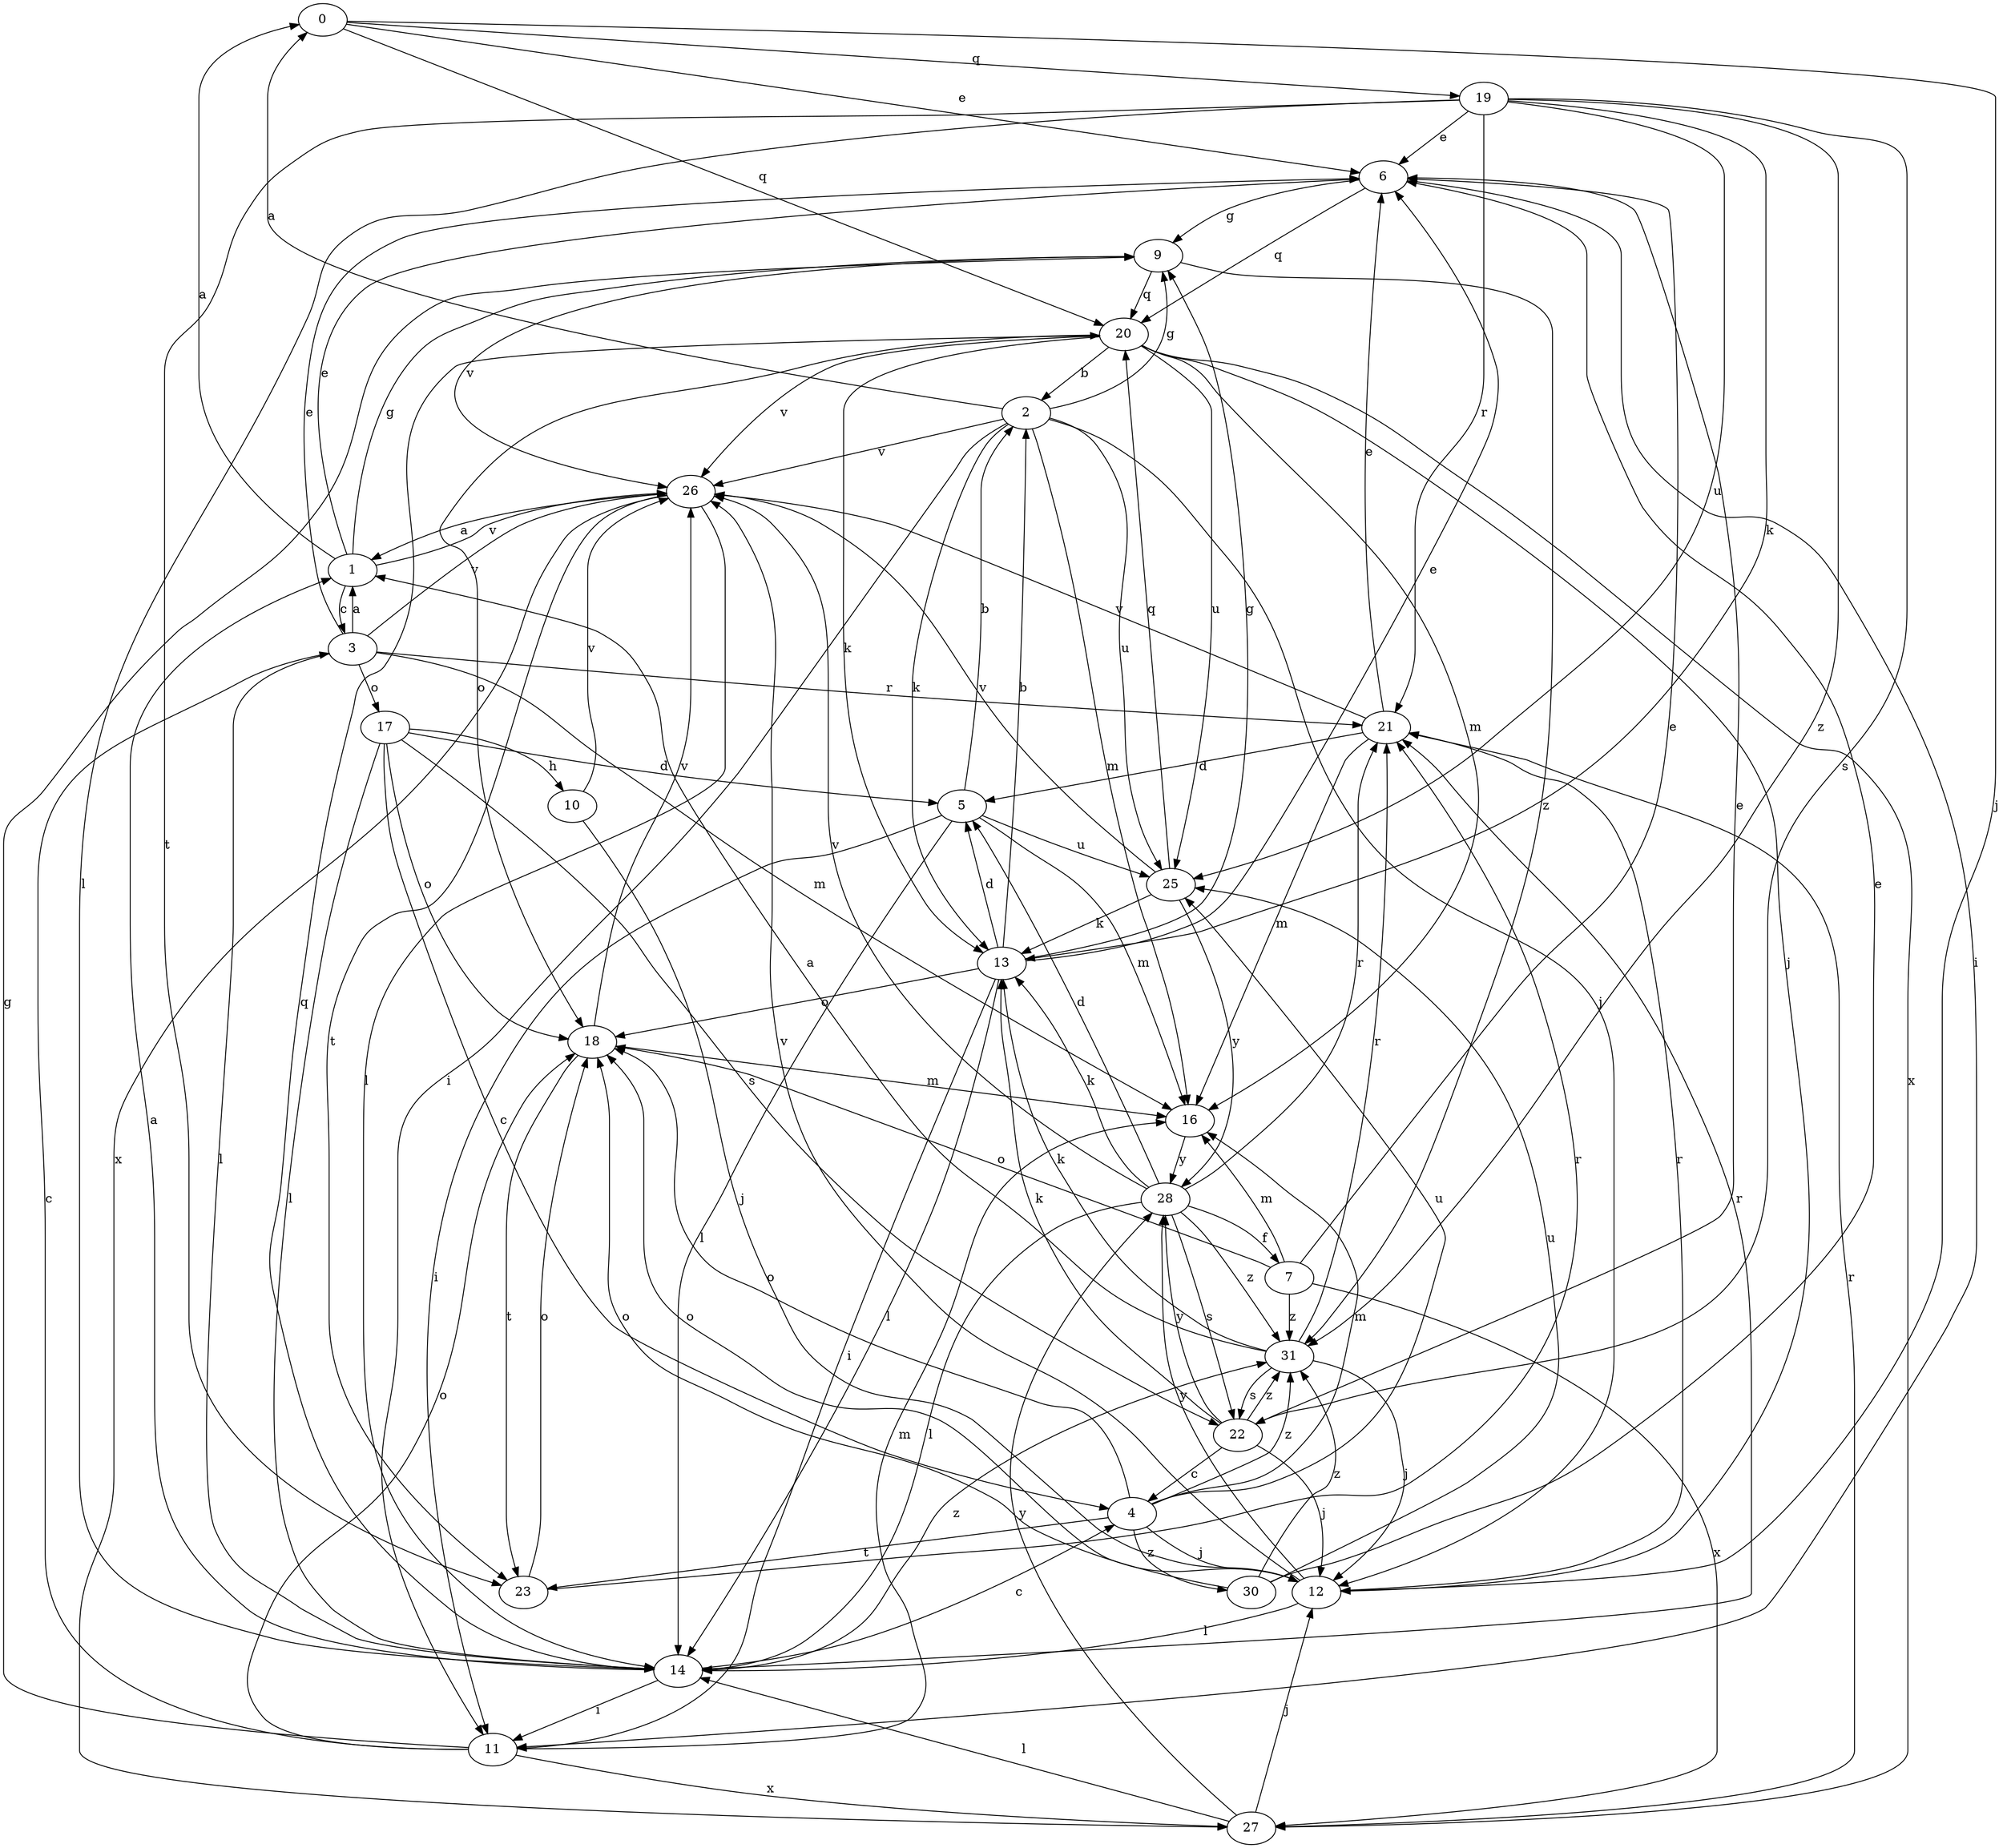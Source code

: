 strict digraph  {
0;
1;
2;
3;
4;
5;
6;
7;
9;
10;
11;
12;
13;
14;
16;
17;
18;
19;
20;
21;
22;
23;
25;
26;
27;
28;
30;
31;
0 -> 6  [label=e];
0 -> 12  [label=j];
0 -> 19  [label=q];
0 -> 20  [label=q];
1 -> 0  [label=a];
1 -> 3  [label=c];
1 -> 6  [label=e];
1 -> 9  [label=g];
1 -> 26  [label=v];
2 -> 0  [label=a];
2 -> 9  [label=g];
2 -> 11  [label=i];
2 -> 12  [label=j];
2 -> 13  [label=k];
2 -> 16  [label=m];
2 -> 25  [label=u];
2 -> 26  [label=v];
3 -> 1  [label=a];
3 -> 6  [label=e];
3 -> 14  [label=l];
3 -> 16  [label=m];
3 -> 17  [label=o];
3 -> 21  [label=r];
3 -> 26  [label=v];
4 -> 12  [label=j];
4 -> 16  [label=m];
4 -> 18  [label=o];
4 -> 23  [label=t];
4 -> 25  [label=u];
4 -> 30  [label=z];
4 -> 31  [label=z];
5 -> 2  [label=b];
5 -> 11  [label=i];
5 -> 14  [label=l];
5 -> 16  [label=m];
5 -> 25  [label=u];
6 -> 9  [label=g];
6 -> 11  [label=i];
6 -> 20  [label=q];
7 -> 6  [label=e];
7 -> 16  [label=m];
7 -> 18  [label=o];
7 -> 27  [label=x];
7 -> 31  [label=z];
9 -> 20  [label=q];
9 -> 26  [label=v];
9 -> 31  [label=z];
10 -> 12  [label=j];
10 -> 26  [label=v];
11 -> 3  [label=c];
11 -> 9  [label=g];
11 -> 16  [label=m];
11 -> 18  [label=o];
11 -> 27  [label=x];
12 -> 14  [label=l];
12 -> 18  [label=o];
12 -> 21  [label=r];
12 -> 26  [label=v];
12 -> 28  [label=y];
13 -> 2  [label=b];
13 -> 5  [label=d];
13 -> 6  [label=e];
13 -> 9  [label=g];
13 -> 11  [label=i];
13 -> 14  [label=l];
13 -> 18  [label=o];
14 -> 1  [label=a];
14 -> 4  [label=c];
14 -> 11  [label=i];
14 -> 20  [label=q];
14 -> 21  [label=r];
14 -> 31  [label=z];
16 -> 28  [label=y];
17 -> 4  [label=c];
17 -> 5  [label=d];
17 -> 10  [label=h];
17 -> 14  [label=l];
17 -> 18  [label=o];
17 -> 22  [label=s];
18 -> 16  [label=m];
18 -> 23  [label=t];
18 -> 26  [label=v];
19 -> 6  [label=e];
19 -> 13  [label=k];
19 -> 14  [label=l];
19 -> 21  [label=r];
19 -> 22  [label=s];
19 -> 23  [label=t];
19 -> 25  [label=u];
19 -> 31  [label=z];
20 -> 2  [label=b];
20 -> 12  [label=j];
20 -> 13  [label=k];
20 -> 16  [label=m];
20 -> 18  [label=o];
20 -> 25  [label=u];
20 -> 26  [label=v];
20 -> 27  [label=x];
21 -> 5  [label=d];
21 -> 6  [label=e];
21 -> 16  [label=m];
21 -> 26  [label=v];
22 -> 4  [label=c];
22 -> 6  [label=e];
22 -> 12  [label=j];
22 -> 13  [label=k];
22 -> 28  [label=y];
22 -> 31  [label=z];
23 -> 18  [label=o];
23 -> 21  [label=r];
25 -> 13  [label=k];
25 -> 20  [label=q];
25 -> 26  [label=v];
25 -> 28  [label=y];
26 -> 1  [label=a];
26 -> 14  [label=l];
26 -> 23  [label=t];
26 -> 27  [label=x];
27 -> 12  [label=j];
27 -> 14  [label=l];
27 -> 21  [label=r];
27 -> 28  [label=y];
28 -> 5  [label=d];
28 -> 7  [label=f];
28 -> 13  [label=k];
28 -> 14  [label=l];
28 -> 21  [label=r];
28 -> 22  [label=s];
28 -> 26  [label=v];
28 -> 31  [label=z];
30 -> 6  [label=e];
30 -> 18  [label=o];
30 -> 25  [label=u];
30 -> 31  [label=z];
31 -> 1  [label=a];
31 -> 12  [label=j];
31 -> 13  [label=k];
31 -> 21  [label=r];
31 -> 22  [label=s];
}
